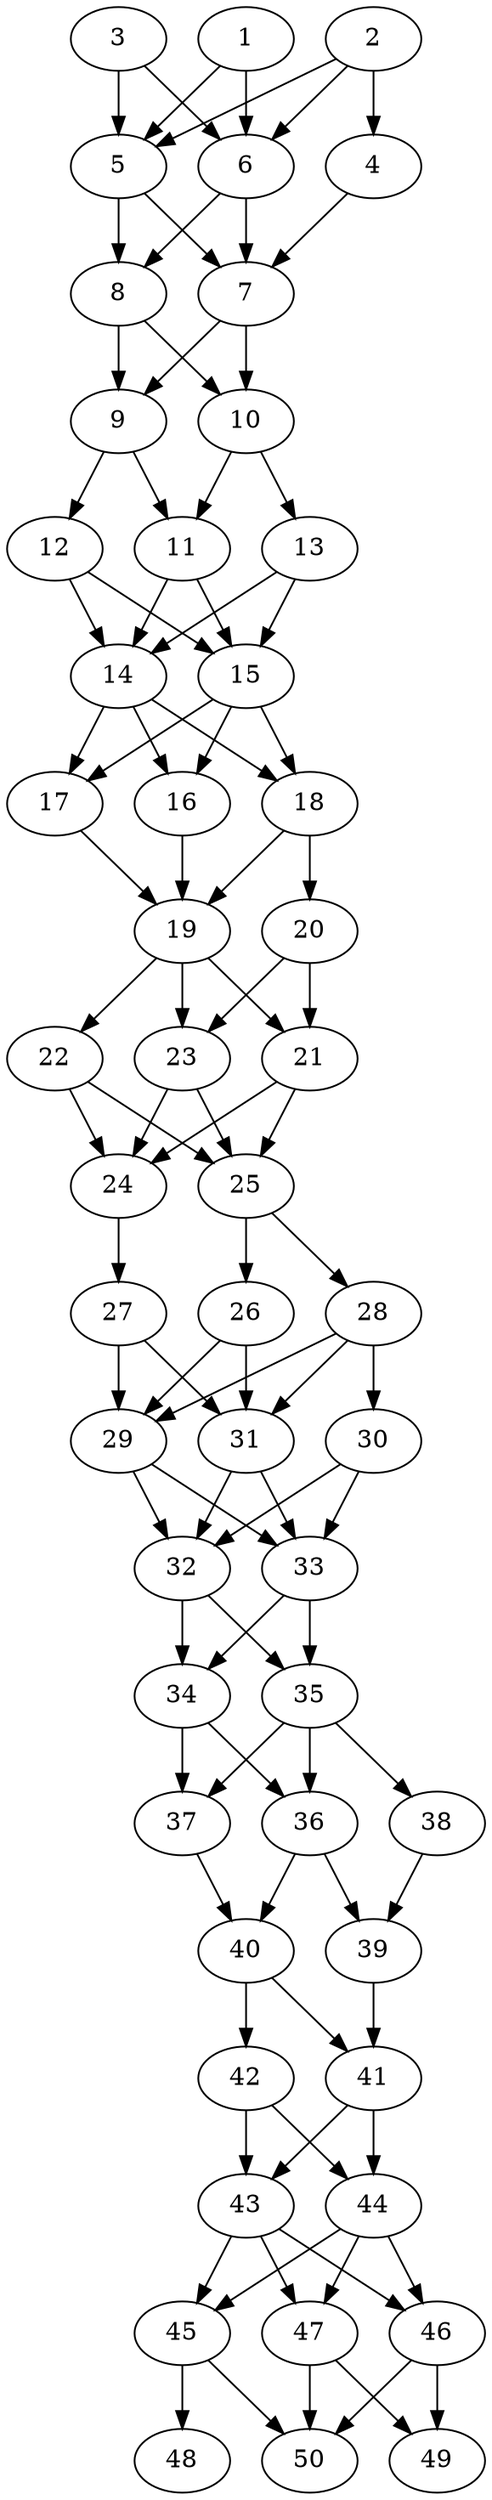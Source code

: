 // DAG automatically generated by daggen at Thu Oct  3 14:07:57 2019
// ./daggen --dot -n 50 --ccr 0.3 --fat 0.3 --regular 0.9 --density 0.9 --mindata 5242880 --maxdata 52428800 
digraph G {
  1 [size="66150400", alpha="0.02", expect_size="19845120"] 
  1 -> 5 [size ="19845120"]
  1 -> 6 [size ="19845120"]
  2 [size="64508587", alpha="0.11", expect_size="19352576"] 
  2 -> 4 [size ="19352576"]
  2 -> 5 [size ="19352576"]
  2 -> 6 [size ="19352576"]
  3 [size="22483627", alpha="0.01", expect_size="6745088"] 
  3 -> 5 [size ="6745088"]
  3 -> 6 [size ="6745088"]
  4 [size="160256000", alpha="0.18", expect_size="48076800"] 
  4 -> 7 [size ="48076800"]
  5 [size="147821227", alpha="0.03", expect_size="44346368"] 
  5 -> 7 [size ="44346368"]
  5 -> 8 [size ="44346368"]
  6 [size="138557440", alpha="0.17", expect_size="41567232"] 
  6 -> 7 [size ="41567232"]
  6 -> 8 [size ="41567232"]
  7 [size="139086507", alpha="0.20", expect_size="41725952"] 
  7 -> 9 [size ="41725952"]
  7 -> 10 [size ="41725952"]
  8 [size="78950400", alpha="0.05", expect_size="23685120"] 
  8 -> 9 [size ="23685120"]
  8 -> 10 [size ="23685120"]
  9 [size="128631467", alpha="0.05", expect_size="38589440"] 
  9 -> 11 [size ="38589440"]
  9 -> 12 [size ="38589440"]
  10 [size="148008960", alpha="0.19", expect_size="44402688"] 
  10 -> 11 [size ="44402688"]
  10 -> 13 [size ="44402688"]
  11 [size="103348907", alpha="0.07", expect_size="31004672"] 
  11 -> 14 [size ="31004672"]
  11 -> 15 [size ="31004672"]
  12 [size="120934400", alpha="0.06", expect_size="36280320"] 
  12 -> 14 [size ="36280320"]
  12 -> 15 [size ="36280320"]
  13 [size="52019200", alpha="0.06", expect_size="15605760"] 
  13 -> 14 [size ="15605760"]
  13 -> 15 [size ="15605760"]
  14 [size="56869547", alpha="0.04", expect_size="17060864"] 
  14 -> 16 [size ="17060864"]
  14 -> 17 [size ="17060864"]
  14 -> 18 [size ="17060864"]
  15 [size="44550827", alpha="0.12", expect_size="13365248"] 
  15 -> 16 [size ="13365248"]
  15 -> 17 [size ="13365248"]
  15 -> 18 [size ="13365248"]
  16 [size="64979627", alpha="0.01", expect_size="19493888"] 
  16 -> 19 [size ="19493888"]
  17 [size="38881280", alpha="0.02", expect_size="11664384"] 
  17 -> 19 [size ="11664384"]
  18 [size="36246187", alpha="0.19", expect_size="10873856"] 
  18 -> 19 [size ="10873856"]
  18 -> 20 [size ="10873856"]
  19 [size="73987413", alpha="0.14", expect_size="22196224"] 
  19 -> 21 [size ="22196224"]
  19 -> 22 [size ="22196224"]
  19 -> 23 [size ="22196224"]
  20 [size="112902827", alpha="0.13", expect_size="33870848"] 
  20 -> 21 [size ="33870848"]
  20 -> 23 [size ="33870848"]
  21 [size="105400320", alpha="0.18", expect_size="31620096"] 
  21 -> 24 [size ="31620096"]
  21 -> 25 [size ="31620096"]
  22 [size="160942080", alpha="0.09", expect_size="48282624"] 
  22 -> 24 [size ="48282624"]
  22 -> 25 [size ="48282624"]
  23 [size="48032427", alpha="0.00", expect_size="14409728"] 
  23 -> 24 [size ="14409728"]
  23 -> 25 [size ="14409728"]
  24 [size="97194667", alpha="0.10", expect_size="29158400"] 
  24 -> 27 [size ="29158400"]
  25 [size="132205227", alpha="0.16", expect_size="39661568"] 
  25 -> 26 [size ="39661568"]
  25 -> 28 [size ="39661568"]
  26 [size="69690027", alpha="0.18", expect_size="20907008"] 
  26 -> 29 [size ="20907008"]
  26 -> 31 [size ="20907008"]
  27 [size="73912320", alpha="0.15", expect_size="22173696"] 
  27 -> 29 [size ="22173696"]
  27 -> 31 [size ="22173696"]
  28 [size="86855680", alpha="0.20", expect_size="26056704"] 
  28 -> 29 [size ="26056704"]
  28 -> 30 [size ="26056704"]
  28 -> 31 [size ="26056704"]
  29 [size="80738987", alpha="0.19", expect_size="24221696"] 
  29 -> 32 [size ="24221696"]
  29 -> 33 [size ="24221696"]
  30 [size="34833067", alpha="0.15", expect_size="10449920"] 
  30 -> 32 [size ="10449920"]
  30 -> 33 [size ="10449920"]
  31 [size="136089600", alpha="0.01", expect_size="40826880"] 
  31 -> 32 [size ="40826880"]
  31 -> 33 [size ="40826880"]
  32 [size="118603093", alpha="0.01", expect_size="35580928"] 
  32 -> 34 [size ="35580928"]
  32 -> 35 [size ="35580928"]
  33 [size="29416107", alpha="0.05", expect_size="8824832"] 
  33 -> 34 [size ="8824832"]
  33 -> 35 [size ="8824832"]
  34 [size="30818987", alpha="0.14", expect_size="9245696"] 
  34 -> 36 [size ="9245696"]
  34 -> 37 [size ="9245696"]
  35 [size="108305067", alpha="0.07", expect_size="32491520"] 
  35 -> 36 [size ="32491520"]
  35 -> 37 [size ="32491520"]
  35 -> 38 [size ="32491520"]
  36 [size="77656747", alpha="0.05", expect_size="23297024"] 
  36 -> 39 [size ="23297024"]
  36 -> 40 [size ="23297024"]
  37 [size="59948373", alpha="0.07", expect_size="17984512"] 
  37 -> 40 [size ="17984512"]
  38 [size="19510613", alpha="0.10", expect_size="5853184"] 
  38 -> 39 [size ="5853184"]
  39 [size="17824427", alpha="0.01", expect_size="5347328"] 
  39 -> 41 [size ="5347328"]
  40 [size="166034773", alpha="0.04", expect_size="49810432"] 
  40 -> 41 [size ="49810432"]
  40 -> 42 [size ="49810432"]
  41 [size="122828800", alpha="0.19", expect_size="36848640"] 
  41 -> 43 [size ="36848640"]
  41 -> 44 [size ="36848640"]
  42 [size="131362133", alpha="0.11", expect_size="39408640"] 
  42 -> 43 [size ="39408640"]
  42 -> 44 [size ="39408640"]
  43 [size="137806507", alpha="0.07", expect_size="41341952"] 
  43 -> 45 [size ="41341952"]
  43 -> 46 [size ="41341952"]
  43 -> 47 [size ="41341952"]
  44 [size="19425280", alpha="0.14", expect_size="5827584"] 
  44 -> 45 [size ="5827584"]
  44 -> 46 [size ="5827584"]
  44 -> 47 [size ="5827584"]
  45 [size="130184533", alpha="0.15", expect_size="39055360"] 
  45 -> 48 [size ="39055360"]
  45 -> 50 [size ="39055360"]
  46 [size="25296213", alpha="0.03", expect_size="7588864"] 
  46 -> 49 [size ="7588864"]
  46 -> 50 [size ="7588864"]
  47 [size="66843307", alpha="0.18", expect_size="20052992"] 
  47 -> 49 [size ="20052992"]
  47 -> 50 [size ="20052992"]
  48 [size="118944427", alpha="0.01", expect_size="35683328"] 
  49 [size="43083093", alpha="0.13", expect_size="12924928"] 
  50 [size="53060267", alpha="0.07", expect_size="15918080"] 
}
